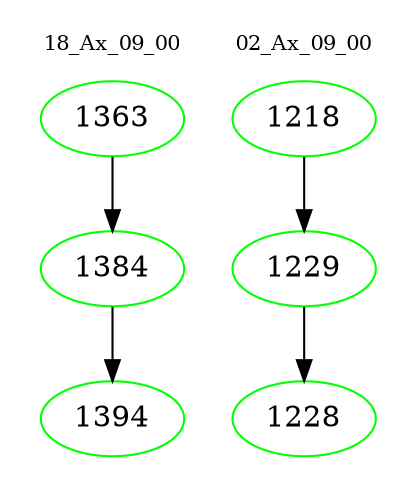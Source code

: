 digraph{
subgraph cluster_0 {
color = white
label = "18_Ax_09_00";
fontsize=10;
T0_1363 [label="1363", color="green"]
T0_1363 -> T0_1384 [color="black"]
T0_1384 [label="1384", color="green"]
T0_1384 -> T0_1394 [color="black"]
T0_1394 [label="1394", color="green"]
}
subgraph cluster_1 {
color = white
label = "02_Ax_09_00";
fontsize=10;
T1_1218 [label="1218", color="green"]
T1_1218 -> T1_1229 [color="black"]
T1_1229 [label="1229", color="green"]
T1_1229 -> T1_1228 [color="black"]
T1_1228 [label="1228", color="green"]
}
}
